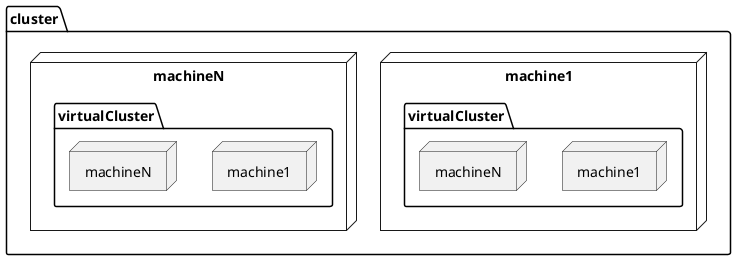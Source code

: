 @startuml
package cluster {
    node machine1 {
        package virtualCluster1 as "virtualCluster" {
            node machine2 as "machine1" {

            }

            node machine2N as "machineN" {

            }
        }

    }
    node machineN {
        package virtualCluster2 as "virtualCluster" {
            node machine3 as "machine1" {

            }

            node machine3N as "machineN" {
                
            }
        }
    }
}
@enduml